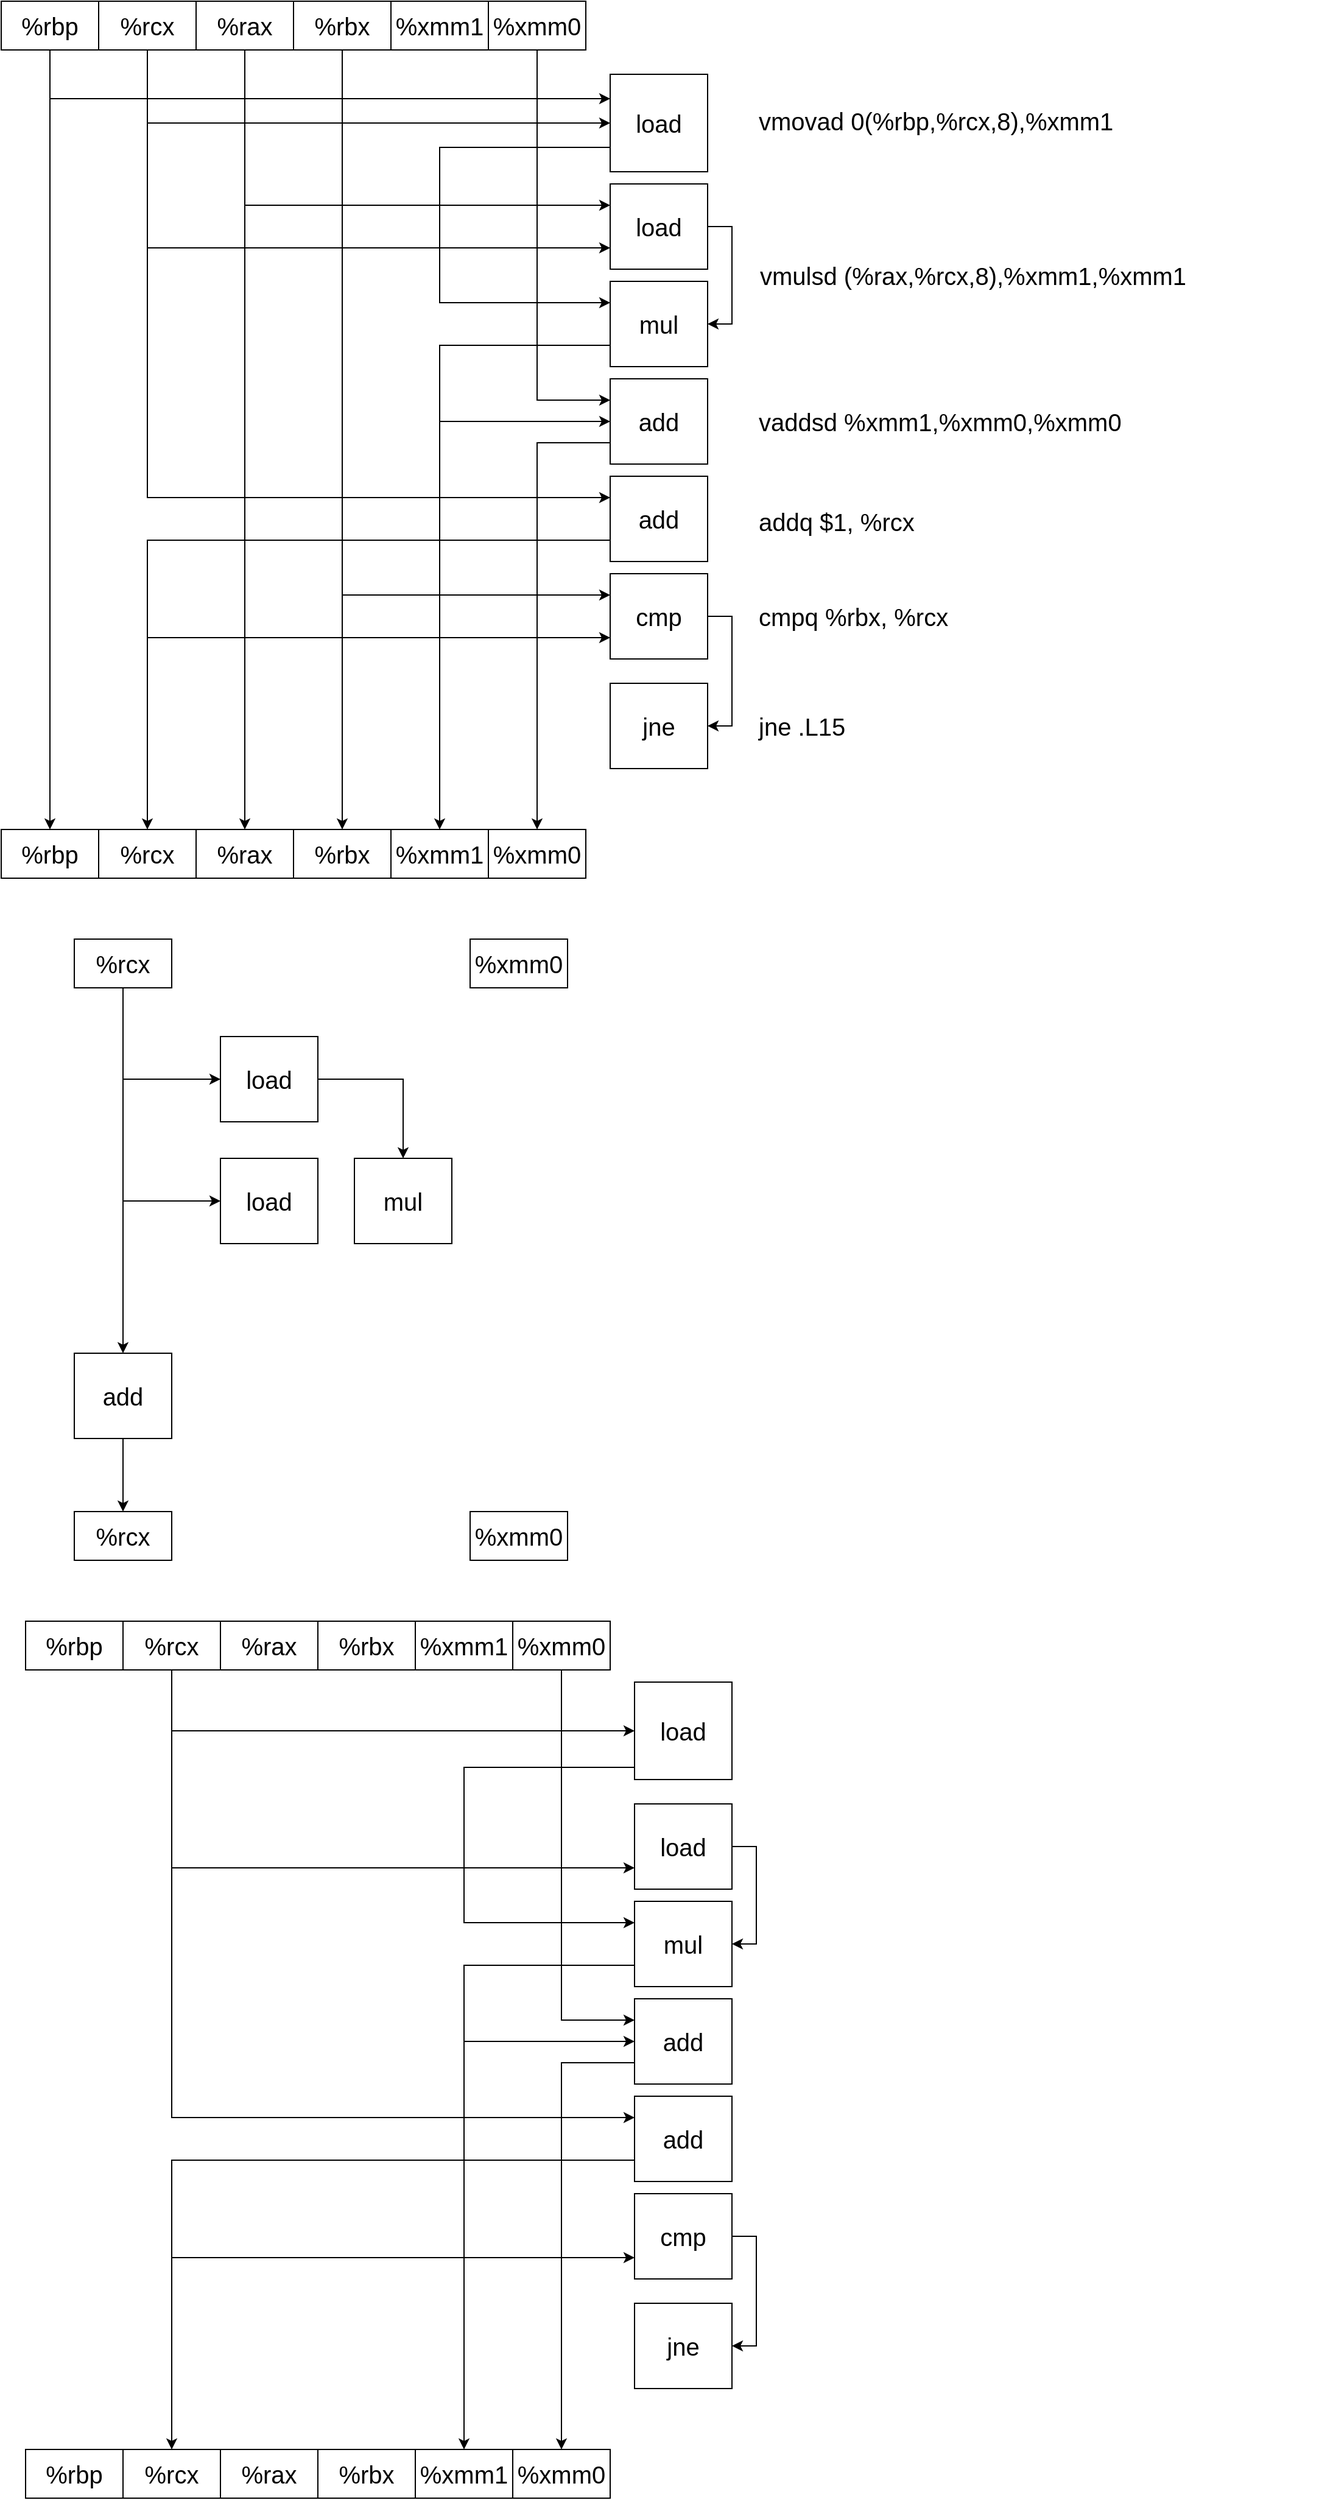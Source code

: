 <mxfile version="20.4.1" type="github">
  <diagram id="fulAj8bm6-tTNg_qQFgz" name="Page-1">
    <mxGraphModel dx="1002" dy="1277" grid="1" gridSize="10" guides="1" tooltips="1" connect="1" arrows="1" fold="1" page="1" pageScale="1" pageWidth="850" pageHeight="1100" math="0" shadow="0">
      <root>
        <mxCell id="0" />
        <mxCell id="1" parent="0" />
        <mxCell id="9gUpmdLU6GFoMHlMuonS-29" style="edgeStyle=orthogonalEdgeStyle;rounded=0;orthogonalLoop=1;jettySize=auto;html=1;exitX=0.5;exitY=1;exitDx=0;exitDy=0;entryX=0;entryY=0.25;entryDx=0;entryDy=0;fontSize=20;" edge="1" parent="1" source="9gUpmdLU6GFoMHlMuonS-1" target="9gUpmdLU6GFoMHlMuonS-7">
          <mxGeometry relative="1" as="geometry" />
        </mxCell>
        <mxCell id="9gUpmdLU6GFoMHlMuonS-57" style="edgeStyle=orthogonalEdgeStyle;rounded=0;orthogonalLoop=1;jettySize=auto;html=1;entryX=0.5;entryY=0;entryDx=0;entryDy=0;fontSize=20;" edge="1" parent="1" source="9gUpmdLU6GFoMHlMuonS-1" target="9gUpmdLU6GFoMHlMuonS-10">
          <mxGeometry relative="1" as="geometry" />
        </mxCell>
        <mxCell id="9gUpmdLU6GFoMHlMuonS-1" value="&lt;font style=&quot;font-size: 20px;&quot;&gt;%rbp&lt;/font&gt;" style="rounded=0;whiteSpace=wrap;html=1;" vertex="1" parent="1">
          <mxGeometry x="20" y="50" width="80" height="40" as="geometry" />
        </mxCell>
        <mxCell id="9gUpmdLU6GFoMHlMuonS-30" style="edgeStyle=orthogonalEdgeStyle;rounded=0;orthogonalLoop=1;jettySize=auto;html=1;exitX=0.5;exitY=1;exitDx=0;exitDy=0;entryX=0;entryY=0.5;entryDx=0;entryDy=0;fontSize=20;" edge="1" parent="1" source="9gUpmdLU6GFoMHlMuonS-2" target="9gUpmdLU6GFoMHlMuonS-7">
          <mxGeometry relative="1" as="geometry" />
        </mxCell>
        <mxCell id="9gUpmdLU6GFoMHlMuonS-37" style="edgeStyle=orthogonalEdgeStyle;rounded=0;orthogonalLoop=1;jettySize=auto;html=1;exitX=0.5;exitY=1;exitDx=0;exitDy=0;entryX=0;entryY=0.75;entryDx=0;entryDy=0;fontSize=20;" edge="1" parent="1" source="9gUpmdLU6GFoMHlMuonS-2" target="9gUpmdLU6GFoMHlMuonS-8">
          <mxGeometry relative="1" as="geometry" />
        </mxCell>
        <mxCell id="9gUpmdLU6GFoMHlMuonS-47" style="edgeStyle=orthogonalEdgeStyle;rounded=0;orthogonalLoop=1;jettySize=auto;html=1;exitX=0.5;exitY=1;exitDx=0;exitDy=0;entryX=0;entryY=0.25;entryDx=0;entryDy=0;fontSize=20;" edge="1" parent="1" source="9gUpmdLU6GFoMHlMuonS-2" target="9gUpmdLU6GFoMHlMuonS-46">
          <mxGeometry relative="1" as="geometry" />
        </mxCell>
        <mxCell id="9gUpmdLU6GFoMHlMuonS-2" value="&lt;font style=&quot;font-size: 20px;&quot;&gt;%rcx&lt;/font&gt;" style="rounded=0;whiteSpace=wrap;html=1;" vertex="1" parent="1">
          <mxGeometry x="100" y="50" width="80" height="40" as="geometry" />
        </mxCell>
        <mxCell id="9gUpmdLU6GFoMHlMuonS-36" style="edgeStyle=orthogonalEdgeStyle;rounded=0;orthogonalLoop=1;jettySize=auto;html=1;exitX=0.5;exitY=1;exitDx=0;exitDy=0;entryX=0;entryY=0.25;entryDx=0;entryDy=0;fontSize=20;" edge="1" parent="1" source="9gUpmdLU6GFoMHlMuonS-3" target="9gUpmdLU6GFoMHlMuonS-8">
          <mxGeometry relative="1" as="geometry" />
        </mxCell>
        <mxCell id="9gUpmdLU6GFoMHlMuonS-58" style="edgeStyle=orthogonalEdgeStyle;rounded=0;orthogonalLoop=1;jettySize=auto;html=1;entryX=0.5;entryY=0;entryDx=0;entryDy=0;fontSize=20;" edge="1" parent="1" source="9gUpmdLU6GFoMHlMuonS-3" target="9gUpmdLU6GFoMHlMuonS-12">
          <mxGeometry relative="1" as="geometry" />
        </mxCell>
        <mxCell id="9gUpmdLU6GFoMHlMuonS-3" value="&lt;font style=&quot;font-size: 20px;&quot;&gt;%rax&lt;/font&gt;" style="rounded=0;whiteSpace=wrap;html=1;" vertex="1" parent="1">
          <mxGeometry x="180" y="50" width="80" height="40" as="geometry" />
        </mxCell>
        <mxCell id="9gUpmdLU6GFoMHlMuonS-59" style="edgeStyle=orthogonalEdgeStyle;rounded=0;orthogonalLoop=1;jettySize=auto;html=1;entryX=0.5;entryY=0;entryDx=0;entryDy=0;fontSize=20;" edge="1" parent="1" source="9gUpmdLU6GFoMHlMuonS-4" target="9gUpmdLU6GFoMHlMuonS-13">
          <mxGeometry relative="1" as="geometry" />
        </mxCell>
        <mxCell id="9gUpmdLU6GFoMHlMuonS-72" style="edgeStyle=orthogonalEdgeStyle;rounded=0;orthogonalLoop=1;jettySize=auto;html=1;exitX=0.5;exitY=1;exitDx=0;exitDy=0;entryX=0;entryY=0.25;entryDx=0;entryDy=0;fontSize=20;" edge="1" parent="1" source="9gUpmdLU6GFoMHlMuonS-4" target="9gUpmdLU6GFoMHlMuonS-49">
          <mxGeometry relative="1" as="geometry" />
        </mxCell>
        <mxCell id="9gUpmdLU6GFoMHlMuonS-4" value="&lt;font style=&quot;font-size: 20px;&quot;&gt;%rbx&lt;/font&gt;" style="rounded=0;whiteSpace=wrap;html=1;" vertex="1" parent="1">
          <mxGeometry x="260" y="50" width="80" height="40" as="geometry" />
        </mxCell>
        <mxCell id="9gUpmdLU6GFoMHlMuonS-5" value="&lt;font style=&quot;font-size: 20px;&quot;&gt;%xmm1&lt;/font&gt;" style="rounded=0;whiteSpace=wrap;html=1;" vertex="1" parent="1">
          <mxGeometry x="340" y="50" width="80" height="40" as="geometry" />
        </mxCell>
        <mxCell id="9gUpmdLU6GFoMHlMuonS-64" style="edgeStyle=orthogonalEdgeStyle;rounded=0;orthogonalLoop=1;jettySize=auto;html=1;exitX=0.5;exitY=1;exitDx=0;exitDy=0;entryX=0;entryY=0.25;entryDx=0;entryDy=0;fontSize=20;" edge="1" parent="1" source="9gUpmdLU6GFoMHlMuonS-6" target="9gUpmdLU6GFoMHlMuonS-41">
          <mxGeometry relative="1" as="geometry" />
        </mxCell>
        <mxCell id="9gUpmdLU6GFoMHlMuonS-6" value="&lt;font style=&quot;font-size: 20px;&quot;&gt;%xmm0&lt;/font&gt;" style="rounded=0;whiteSpace=wrap;html=1;" vertex="1" parent="1">
          <mxGeometry x="420" y="50" width="80" height="40" as="geometry" />
        </mxCell>
        <mxCell id="9gUpmdLU6GFoMHlMuonS-32" style="edgeStyle=orthogonalEdgeStyle;rounded=0;orthogonalLoop=1;jettySize=auto;html=1;exitX=0;exitY=0.75;exitDx=0;exitDy=0;fontSize=20;entryX=0;entryY=0.25;entryDx=0;entryDy=0;" edge="1" parent="1" source="9gUpmdLU6GFoMHlMuonS-7" target="9gUpmdLU6GFoMHlMuonS-9">
          <mxGeometry relative="1" as="geometry">
            <Array as="points">
              <mxPoint x="380" y="170" />
              <mxPoint x="380" y="298" />
            </Array>
          </mxGeometry>
        </mxCell>
        <mxCell id="9gUpmdLU6GFoMHlMuonS-7" value="&lt;font style=&quot;font-size: 20px;&quot;&gt;load&lt;/font&gt;" style="rounded=0;whiteSpace=wrap;html=1;" vertex="1" parent="1">
          <mxGeometry x="520" y="110" width="80" height="80" as="geometry" />
        </mxCell>
        <mxCell id="9gUpmdLU6GFoMHlMuonS-38" style="edgeStyle=orthogonalEdgeStyle;rounded=0;orthogonalLoop=1;jettySize=auto;html=1;exitX=1;exitY=0.5;exitDx=0;exitDy=0;entryX=1;entryY=0.5;entryDx=0;entryDy=0;fontSize=20;" edge="1" parent="1" source="9gUpmdLU6GFoMHlMuonS-8" target="9gUpmdLU6GFoMHlMuonS-9">
          <mxGeometry relative="1" as="geometry" />
        </mxCell>
        <mxCell id="9gUpmdLU6GFoMHlMuonS-8" value="&lt;font style=&quot;font-size: 20px;&quot;&gt;load&lt;/font&gt;&lt;span style=&quot;color: rgba(0, 0, 0, 0); font-family: monospace; font-size: 0px; text-align: start;&quot;&gt;%3CmxGraphModel%3E%3Croot%3E%3CmxCell%20id%3D%220%22%2F%3E%3CmxCell%20id%3D%221%22%20parent%3D%220%22%2F%3E%3CmxCell%20id%3D%222%22%20value%3D%22%26lt%3Bfont%20style%3D%26quot%3Bfont-size%3A%2020px%3B%26quot%3B%26gt%3BLoad%26lt%3B%2Ffont%26gt%3B%22%20style%3D%22rounded%3D0%3BwhiteSpace%3Dwrap%3Bhtml%3D1%3B%22%20vertex%3D%221%22%20parent%3D%221%22%3E%3CmxGeometry%20x%3D%22500%22%20y%3D%22130%22%20width%3D%2280%22%20height%3D%22120%22%20as%3D%22geometry%22%2F%3E%3C%2FmxCell%3E%3C%2Froot%3E%3C%2FmxGraphModel%3E&lt;/span&gt;" style="rounded=0;whiteSpace=wrap;html=1;" vertex="1" parent="1">
          <mxGeometry x="520" y="200" width="80" height="70" as="geometry" />
        </mxCell>
        <mxCell id="9gUpmdLU6GFoMHlMuonS-63" style="edgeStyle=orthogonalEdgeStyle;rounded=0;orthogonalLoop=1;jettySize=auto;html=1;exitX=0;exitY=0.75;exitDx=0;exitDy=0;entryX=0;entryY=0.5;entryDx=0;entryDy=0;fontSize=20;" edge="1" parent="1" source="9gUpmdLU6GFoMHlMuonS-9" target="9gUpmdLU6GFoMHlMuonS-41">
          <mxGeometry relative="1" as="geometry">
            <Array as="points">
              <mxPoint x="380" y="333" />
              <mxPoint x="380" y="395" />
            </Array>
          </mxGeometry>
        </mxCell>
        <mxCell id="9gUpmdLU6GFoMHlMuonS-65" style="edgeStyle=orthogonalEdgeStyle;rounded=0;orthogonalLoop=1;jettySize=auto;html=1;exitX=0;exitY=0.75;exitDx=0;exitDy=0;entryX=0.5;entryY=0;entryDx=0;entryDy=0;fontSize=20;" edge="1" parent="1" source="9gUpmdLU6GFoMHlMuonS-9" target="9gUpmdLU6GFoMHlMuonS-14">
          <mxGeometry relative="1" as="geometry" />
        </mxCell>
        <mxCell id="9gUpmdLU6GFoMHlMuonS-9" value="&lt;span style=&quot;font-size: 20px;&quot;&gt;mul&lt;/span&gt;" style="rounded=0;whiteSpace=wrap;html=1;" vertex="1" parent="1">
          <mxGeometry x="520" y="280" width="80" height="70" as="geometry" />
        </mxCell>
        <mxCell id="9gUpmdLU6GFoMHlMuonS-10" value="&lt;font style=&quot;font-size: 20px;&quot;&gt;%rbp&lt;/font&gt;" style="rounded=0;whiteSpace=wrap;html=1;" vertex="1" parent="1">
          <mxGeometry x="20" y="730" width="80" height="40" as="geometry" />
        </mxCell>
        <mxCell id="9gUpmdLU6GFoMHlMuonS-11" value="&lt;font style=&quot;font-size: 20px;&quot;&gt;%rcx&lt;/font&gt;" style="rounded=0;whiteSpace=wrap;html=1;" vertex="1" parent="1">
          <mxGeometry x="100" y="730" width="80" height="40" as="geometry" />
        </mxCell>
        <mxCell id="9gUpmdLU6GFoMHlMuonS-12" value="&lt;font style=&quot;font-size: 20px;&quot;&gt;%rax&lt;/font&gt;" style="rounded=0;whiteSpace=wrap;html=1;" vertex="1" parent="1">
          <mxGeometry x="180" y="730" width="80" height="40" as="geometry" />
        </mxCell>
        <mxCell id="9gUpmdLU6GFoMHlMuonS-13" value="&lt;font style=&quot;font-size: 20px;&quot;&gt;%rbx&lt;/font&gt;" style="rounded=0;whiteSpace=wrap;html=1;" vertex="1" parent="1">
          <mxGeometry x="260" y="730" width="80" height="40" as="geometry" />
        </mxCell>
        <mxCell id="9gUpmdLU6GFoMHlMuonS-14" value="&lt;font style=&quot;font-size: 20px;&quot;&gt;%xmm1&lt;/font&gt;" style="rounded=0;whiteSpace=wrap;html=1;" vertex="1" parent="1">
          <mxGeometry x="340" y="730" width="80" height="40" as="geometry" />
        </mxCell>
        <mxCell id="9gUpmdLU6GFoMHlMuonS-15" value="&lt;font style=&quot;font-size: 20px;&quot;&gt;%xmm0&lt;/font&gt;" style="rounded=0;whiteSpace=wrap;html=1;" vertex="1" parent="1">
          <mxGeometry x="420" y="730" width="80" height="40" as="geometry" />
        </mxCell>
        <mxCell id="9gUpmdLU6GFoMHlMuonS-16" value="vmovad 0(%rbp,%rcx,8),%xmm1" style="text;html=1;strokeColor=none;fillColor=none;align=left;verticalAlign=middle;whiteSpace=wrap;rounded=0;fontSize=20;" vertex="1" parent="1">
          <mxGeometry x="640" y="133" width="460" height="30" as="geometry" />
        </mxCell>
        <mxCell id="9gUpmdLU6GFoMHlMuonS-19" value="&lt;span style=&quot;background-color: initial;&quot;&gt;vmulsd (%rax,%rcx,8),%xmm1,%xmm1&lt;/span&gt;" style="text;html=1;strokeColor=none;fillColor=none;align=left;verticalAlign=middle;whiteSpace=wrap;rounded=0;fontSize=20;" vertex="1" parent="1">
          <mxGeometry x="641" y="260" width="460" height="30" as="geometry" />
        </mxCell>
        <mxCell id="9gUpmdLU6GFoMHlMuonS-23" value="&lt;span style=&quot;background-color: initial;&quot;&gt;vaddsd %xmm1,%xmm0,%xmm0&lt;br&gt;&lt;/span&gt;" style="text;html=1;strokeColor=none;fillColor=none;align=left;verticalAlign=middle;whiteSpace=wrap;rounded=0;fontSize=20;" vertex="1" parent="1">
          <mxGeometry x="640" y="380" width="460" height="30" as="geometry" />
        </mxCell>
        <mxCell id="9gUpmdLU6GFoMHlMuonS-24" value="&lt;span style=&quot;background-color: initial;&quot;&gt;addq $1, %rcx&lt;/span&gt;" style="text;html=1;strokeColor=none;fillColor=none;align=left;verticalAlign=middle;whiteSpace=wrap;rounded=0;fontSize=20;" vertex="1" parent="1">
          <mxGeometry x="640" y="462" width="460" height="30" as="geometry" />
        </mxCell>
        <mxCell id="9gUpmdLU6GFoMHlMuonS-26" value="&lt;span style=&quot;background-color: initial;&quot;&gt;cmpq %rbx, %rcx&lt;br&gt;&lt;/span&gt;" style="text;html=1;strokeColor=none;fillColor=none;align=left;verticalAlign=middle;whiteSpace=wrap;rounded=0;fontSize=20;" vertex="1" parent="1">
          <mxGeometry x="640" y="540" width="460" height="30" as="geometry" />
        </mxCell>
        <mxCell id="9gUpmdLU6GFoMHlMuonS-28" value="&lt;span style=&quot;background-color: initial;&quot;&gt;jne .L15&lt;/span&gt;" style="text;html=1;strokeColor=none;fillColor=none;align=left;verticalAlign=middle;whiteSpace=wrap;rounded=0;fontSize=20;" vertex="1" parent="1">
          <mxGeometry x="640" y="630" width="460" height="30" as="geometry" />
        </mxCell>
        <mxCell id="9gUpmdLU6GFoMHlMuonS-45" style="edgeStyle=orthogonalEdgeStyle;rounded=0;orthogonalLoop=1;jettySize=auto;html=1;exitX=0;exitY=0.75;exitDx=0;exitDy=0;entryX=0.5;entryY=0;entryDx=0;entryDy=0;fontSize=20;" edge="1" parent="1" source="9gUpmdLU6GFoMHlMuonS-41" target="9gUpmdLU6GFoMHlMuonS-15">
          <mxGeometry relative="1" as="geometry" />
        </mxCell>
        <mxCell id="9gUpmdLU6GFoMHlMuonS-41" value="&lt;span style=&quot;font-size: 20px;&quot;&gt;add&lt;/span&gt;" style="rounded=0;whiteSpace=wrap;html=1;" vertex="1" parent="1">
          <mxGeometry x="520" y="360" width="80" height="70" as="geometry" />
        </mxCell>
        <mxCell id="9gUpmdLU6GFoMHlMuonS-48" style="edgeStyle=orthogonalEdgeStyle;rounded=0;orthogonalLoop=1;jettySize=auto;html=1;exitX=0;exitY=0.75;exitDx=0;exitDy=0;fontSize=20;" edge="1" parent="1" source="9gUpmdLU6GFoMHlMuonS-46" target="9gUpmdLU6GFoMHlMuonS-11">
          <mxGeometry relative="1" as="geometry" />
        </mxCell>
        <mxCell id="9gUpmdLU6GFoMHlMuonS-53" style="edgeStyle=orthogonalEdgeStyle;rounded=0;orthogonalLoop=1;jettySize=auto;html=1;exitX=0;exitY=0.75;exitDx=0;exitDy=0;entryX=0;entryY=0.75;entryDx=0;entryDy=0;fontSize=20;" edge="1" parent="1" source="9gUpmdLU6GFoMHlMuonS-46" target="9gUpmdLU6GFoMHlMuonS-49">
          <mxGeometry relative="1" as="geometry">
            <Array as="points">
              <mxPoint x="140" y="493" />
              <mxPoint x="140" y="573" />
            </Array>
          </mxGeometry>
        </mxCell>
        <mxCell id="9gUpmdLU6GFoMHlMuonS-46" value="&lt;span style=&quot;font-size: 20px;&quot;&gt;add&lt;/span&gt;" style="rounded=0;whiteSpace=wrap;html=1;" vertex="1" parent="1">
          <mxGeometry x="520" y="440" width="80" height="70" as="geometry" />
        </mxCell>
        <mxCell id="9gUpmdLU6GFoMHlMuonS-56" style="edgeStyle=orthogonalEdgeStyle;rounded=0;orthogonalLoop=1;jettySize=auto;html=1;exitX=1;exitY=0.5;exitDx=0;exitDy=0;entryX=1;entryY=0.5;entryDx=0;entryDy=0;fontSize=20;" edge="1" parent="1" source="9gUpmdLU6GFoMHlMuonS-49" target="9gUpmdLU6GFoMHlMuonS-54">
          <mxGeometry relative="1" as="geometry" />
        </mxCell>
        <mxCell id="9gUpmdLU6GFoMHlMuonS-49" value="&lt;span style=&quot;font-size: 20px;&quot;&gt;cmp&lt;/span&gt;" style="rounded=0;whiteSpace=wrap;html=1;" vertex="1" parent="1">
          <mxGeometry x="520" y="520" width="80" height="70" as="geometry" />
        </mxCell>
        <mxCell id="9gUpmdLU6GFoMHlMuonS-54" value="&lt;span style=&quot;font-size: 20px;&quot;&gt;jne&lt;/span&gt;" style="rounded=0;whiteSpace=wrap;html=1;" vertex="1" parent="1">
          <mxGeometry x="520" y="610" width="80" height="70" as="geometry" />
        </mxCell>
        <mxCell id="9gUpmdLU6GFoMHlMuonS-82" style="edgeStyle=orthogonalEdgeStyle;rounded=0;orthogonalLoop=1;jettySize=auto;html=1;exitX=0.5;exitY=1;exitDx=0;exitDy=0;entryX=0.5;entryY=0;entryDx=0;entryDy=0;fontSize=20;" edge="1" parent="1" source="9gUpmdLU6GFoMHlMuonS-73" target="9gUpmdLU6GFoMHlMuonS-81">
          <mxGeometry relative="1" as="geometry" />
        </mxCell>
        <mxCell id="9gUpmdLU6GFoMHlMuonS-84" style="edgeStyle=orthogonalEdgeStyle;rounded=0;orthogonalLoop=1;jettySize=auto;html=1;exitX=0.5;exitY=1;exitDx=0;exitDy=0;entryX=0;entryY=0.5;entryDx=0;entryDy=0;fontSize=20;" edge="1" parent="1" source="9gUpmdLU6GFoMHlMuonS-73" target="9gUpmdLU6GFoMHlMuonS-75">
          <mxGeometry relative="1" as="geometry" />
        </mxCell>
        <mxCell id="9gUpmdLU6GFoMHlMuonS-126" style="edgeStyle=orthogonalEdgeStyle;rounded=0;orthogonalLoop=1;jettySize=auto;html=1;exitX=0.5;exitY=1;exitDx=0;exitDy=0;entryX=0;entryY=0.5;entryDx=0;entryDy=0;fontSize=20;" edge="1" parent="1" source="9gUpmdLU6GFoMHlMuonS-73" target="9gUpmdLU6GFoMHlMuonS-125">
          <mxGeometry relative="1" as="geometry" />
        </mxCell>
        <mxCell id="9gUpmdLU6GFoMHlMuonS-73" value="&lt;font style=&quot;font-size: 20px;&quot;&gt;%rcx&lt;/font&gt;" style="rounded=0;whiteSpace=wrap;html=1;" vertex="1" parent="1">
          <mxGeometry x="80" y="820" width="80" height="40" as="geometry" />
        </mxCell>
        <mxCell id="9gUpmdLU6GFoMHlMuonS-74" value="&lt;font style=&quot;font-size: 20px;&quot;&gt;%xmm0&lt;/font&gt;" style="rounded=0;whiteSpace=wrap;html=1;" vertex="1" parent="1">
          <mxGeometry x="405" y="820" width="80" height="40" as="geometry" />
        </mxCell>
        <mxCell id="9gUpmdLU6GFoMHlMuonS-86" value="" style="edgeStyle=orthogonalEdgeStyle;rounded=0;orthogonalLoop=1;jettySize=auto;html=1;fontSize=20;" edge="1" parent="1" source="9gUpmdLU6GFoMHlMuonS-75" target="9gUpmdLU6GFoMHlMuonS-85">
          <mxGeometry relative="1" as="geometry" />
        </mxCell>
        <mxCell id="9gUpmdLU6GFoMHlMuonS-75" value="&lt;font style=&quot;font-size: 20px;&quot;&gt;load&lt;/font&gt;&lt;span style=&quot;color: rgba(0, 0, 0, 0); font-family: monospace; font-size: 0px; text-align: start;&quot;&gt;%3CmxGraphModel%3E%3Croot%3E%3CmxCell%20id%3D%220%22%2F%3E%3CmxCell%20id%3D%221%22%20parent%3D%220%22%2F%3E%3CmxCell%20id%3D%222%22%20value%3D%22%26lt%3Bfont%20style%3D%26quot%3Bfont-size%3A%2020px%3B%26quot%3B%26gt%3BLoad%26lt%3B%2Ffont%26gt%3B%22%20style%3D%22rounded%3D0%3BwhiteSpace%3Dwrap%3Bhtml%3D1%3B%22%20vertex%3D%221%22%20parent%3D%221%22%3E%3CmxGeometry%20x%3D%22500%22%20y%3D%22130%22%20width%3D%2280%22%20height%3D%22120%22%20as%3D%22geometry%22%2F%3E%3C%2FmxCell%3E%3C%2Froot%3E%3C%2FmxGraphModel%3E&lt;/span&gt;" style="rounded=0;whiteSpace=wrap;html=1;" vertex="1" parent="1">
          <mxGeometry x="200" y="900" width="80" height="70" as="geometry" />
        </mxCell>
        <mxCell id="9gUpmdLU6GFoMHlMuonS-79" value="&lt;font style=&quot;font-size: 20px;&quot;&gt;%rcx&lt;/font&gt;" style="rounded=0;whiteSpace=wrap;html=1;" vertex="1" parent="1">
          <mxGeometry x="80" y="1290" width="80" height="40" as="geometry" />
        </mxCell>
        <mxCell id="9gUpmdLU6GFoMHlMuonS-80" value="&lt;font style=&quot;font-size: 20px;&quot;&gt;%xmm0&lt;/font&gt;" style="rounded=0;whiteSpace=wrap;html=1;" vertex="1" parent="1">
          <mxGeometry x="405" y="1290" width="80" height="40" as="geometry" />
        </mxCell>
        <mxCell id="9gUpmdLU6GFoMHlMuonS-83" value="" style="edgeStyle=orthogonalEdgeStyle;rounded=0;orthogonalLoop=1;jettySize=auto;html=1;fontSize=20;" edge="1" parent="1" source="9gUpmdLU6GFoMHlMuonS-81" target="9gUpmdLU6GFoMHlMuonS-79">
          <mxGeometry relative="1" as="geometry" />
        </mxCell>
        <mxCell id="9gUpmdLU6GFoMHlMuonS-81" value="&lt;span style=&quot;font-size: 20px;&quot;&gt;add&lt;/span&gt;" style="rounded=0;whiteSpace=wrap;html=1;" vertex="1" parent="1">
          <mxGeometry x="80" y="1160" width="80" height="70" as="geometry" />
        </mxCell>
        <mxCell id="9gUpmdLU6GFoMHlMuonS-85" value="&lt;span style=&quot;font-size: 20px;&quot;&gt;mul&lt;/span&gt;" style="rounded=0;whiteSpace=wrap;html=1;" vertex="1" parent="1">
          <mxGeometry x="310" y="1000" width="80" height="70" as="geometry" />
        </mxCell>
        <mxCell id="9gUpmdLU6GFoMHlMuonS-89" value="&lt;font style=&quot;font-size: 20px;&quot;&gt;%rbp&lt;/font&gt;" style="rounded=0;whiteSpace=wrap;html=1;" vertex="1" parent="1">
          <mxGeometry x="40" y="1380" width="80" height="40" as="geometry" />
        </mxCell>
        <mxCell id="9gUpmdLU6GFoMHlMuonS-90" style="edgeStyle=orthogonalEdgeStyle;rounded=0;orthogonalLoop=1;jettySize=auto;html=1;exitX=0.5;exitY=1;exitDx=0;exitDy=0;entryX=0;entryY=0.5;entryDx=0;entryDy=0;fontSize=20;" edge="1" parent="1" source="9gUpmdLU6GFoMHlMuonS-93" target="9gUpmdLU6GFoMHlMuonS-104">
          <mxGeometry relative="1" as="geometry" />
        </mxCell>
        <mxCell id="9gUpmdLU6GFoMHlMuonS-91" style="edgeStyle=orthogonalEdgeStyle;rounded=0;orthogonalLoop=1;jettySize=auto;html=1;exitX=0.5;exitY=1;exitDx=0;exitDy=0;entryX=0;entryY=0.75;entryDx=0;entryDy=0;fontSize=20;" edge="1" parent="1" source="9gUpmdLU6GFoMHlMuonS-93" target="9gUpmdLU6GFoMHlMuonS-106">
          <mxGeometry relative="1" as="geometry" />
        </mxCell>
        <mxCell id="9gUpmdLU6GFoMHlMuonS-92" style="edgeStyle=orthogonalEdgeStyle;rounded=0;orthogonalLoop=1;jettySize=auto;html=1;exitX=0.5;exitY=1;exitDx=0;exitDy=0;entryX=0;entryY=0.25;entryDx=0;entryDy=0;fontSize=20;" edge="1" parent="1" source="9gUpmdLU6GFoMHlMuonS-93" target="9gUpmdLU6GFoMHlMuonS-120">
          <mxGeometry relative="1" as="geometry" />
        </mxCell>
        <mxCell id="9gUpmdLU6GFoMHlMuonS-93" value="&lt;font style=&quot;font-size: 20px;&quot;&gt;%rcx&lt;/font&gt;" style="rounded=0;whiteSpace=wrap;html=1;" vertex="1" parent="1">
          <mxGeometry x="120" y="1380" width="80" height="40" as="geometry" />
        </mxCell>
        <mxCell id="9gUpmdLU6GFoMHlMuonS-96" value="&lt;font style=&quot;font-size: 20px;&quot;&gt;%rax&lt;/font&gt;" style="rounded=0;whiteSpace=wrap;html=1;" vertex="1" parent="1">
          <mxGeometry x="200" y="1380" width="80" height="40" as="geometry" />
        </mxCell>
        <mxCell id="9gUpmdLU6GFoMHlMuonS-99" value="&lt;font style=&quot;font-size: 20px;&quot;&gt;%rbx&lt;/font&gt;" style="rounded=0;whiteSpace=wrap;html=1;" vertex="1" parent="1">
          <mxGeometry x="280" y="1380" width="80" height="40" as="geometry" />
        </mxCell>
        <mxCell id="9gUpmdLU6GFoMHlMuonS-100" value="&lt;font style=&quot;font-size: 20px;&quot;&gt;%xmm1&lt;/font&gt;" style="rounded=0;whiteSpace=wrap;html=1;" vertex="1" parent="1">
          <mxGeometry x="360" y="1380" width="80" height="40" as="geometry" />
        </mxCell>
        <mxCell id="9gUpmdLU6GFoMHlMuonS-101" style="edgeStyle=orthogonalEdgeStyle;rounded=0;orthogonalLoop=1;jettySize=auto;html=1;exitX=0.5;exitY=1;exitDx=0;exitDy=0;entryX=0;entryY=0.25;entryDx=0;entryDy=0;fontSize=20;" edge="1" parent="1" source="9gUpmdLU6GFoMHlMuonS-102" target="9gUpmdLU6GFoMHlMuonS-117">
          <mxGeometry relative="1" as="geometry" />
        </mxCell>
        <mxCell id="9gUpmdLU6GFoMHlMuonS-102" value="&lt;font style=&quot;font-size: 20px;&quot;&gt;%xmm0&lt;/font&gt;" style="rounded=0;whiteSpace=wrap;html=1;" vertex="1" parent="1">
          <mxGeometry x="440" y="1380" width="80" height="40" as="geometry" />
        </mxCell>
        <mxCell id="9gUpmdLU6GFoMHlMuonS-103" style="edgeStyle=orthogonalEdgeStyle;rounded=0;orthogonalLoop=1;jettySize=auto;html=1;exitX=0;exitY=0.75;exitDx=0;exitDy=0;fontSize=20;entryX=0;entryY=0.25;entryDx=0;entryDy=0;" edge="1" parent="1" source="9gUpmdLU6GFoMHlMuonS-104" target="9gUpmdLU6GFoMHlMuonS-109">
          <mxGeometry relative="1" as="geometry">
            <Array as="points">
              <mxPoint x="400" y="1500" />
              <mxPoint x="400" y="1628" />
            </Array>
          </mxGeometry>
        </mxCell>
        <mxCell id="9gUpmdLU6GFoMHlMuonS-104" value="&lt;font style=&quot;font-size: 20px;&quot;&gt;load&lt;/font&gt;" style="rounded=0;whiteSpace=wrap;html=1;" vertex="1" parent="1">
          <mxGeometry x="540" y="1430" width="80" height="80" as="geometry" />
        </mxCell>
        <mxCell id="9gUpmdLU6GFoMHlMuonS-105" style="edgeStyle=orthogonalEdgeStyle;rounded=0;orthogonalLoop=1;jettySize=auto;html=1;exitX=1;exitY=0.5;exitDx=0;exitDy=0;entryX=1;entryY=0.5;entryDx=0;entryDy=0;fontSize=20;" edge="1" parent="1" source="9gUpmdLU6GFoMHlMuonS-106" target="9gUpmdLU6GFoMHlMuonS-109">
          <mxGeometry relative="1" as="geometry" />
        </mxCell>
        <mxCell id="9gUpmdLU6GFoMHlMuonS-106" value="&lt;font style=&quot;font-size: 20px;&quot;&gt;load&lt;/font&gt;&lt;span style=&quot;color: rgba(0, 0, 0, 0); font-family: monospace; font-size: 0px; text-align: start;&quot;&gt;%3CmxGraphModel%3E%3Croot%3E%3CmxCell%20id%3D%220%22%2F%3E%3CmxCell%20id%3D%221%22%20parent%3D%220%22%2F%3E%3CmxCell%20id%3D%222%22%20value%3D%22%26lt%3Bfont%20style%3D%26quot%3Bfont-size%3A%2020px%3B%26quot%3B%26gt%3BLoad%26lt%3B%2Ffont%26gt%3B%22%20style%3D%22rounded%3D0%3BwhiteSpace%3Dwrap%3Bhtml%3D1%3B%22%20vertex%3D%221%22%20parent%3D%221%22%3E%3CmxGeometry%20x%3D%22500%22%20y%3D%22130%22%20width%3D%2280%22%20height%3D%22120%22%20as%3D%22geometry%22%2F%3E%3C%2FmxCell%3E%3C%2Froot%3E%3C%2FmxGraphModel%3E&lt;/span&gt;" style="rounded=0;whiteSpace=wrap;html=1;" vertex="1" parent="1">
          <mxGeometry x="540" y="1530" width="80" height="70" as="geometry" />
        </mxCell>
        <mxCell id="9gUpmdLU6GFoMHlMuonS-107" style="edgeStyle=orthogonalEdgeStyle;rounded=0;orthogonalLoop=1;jettySize=auto;html=1;exitX=0;exitY=0.75;exitDx=0;exitDy=0;entryX=0;entryY=0.5;entryDx=0;entryDy=0;fontSize=20;" edge="1" parent="1" source="9gUpmdLU6GFoMHlMuonS-109" target="9gUpmdLU6GFoMHlMuonS-117">
          <mxGeometry relative="1" as="geometry">
            <Array as="points">
              <mxPoint x="400" y="1663" />
              <mxPoint x="400" y="1725" />
            </Array>
          </mxGeometry>
        </mxCell>
        <mxCell id="9gUpmdLU6GFoMHlMuonS-108" style="edgeStyle=orthogonalEdgeStyle;rounded=0;orthogonalLoop=1;jettySize=auto;html=1;exitX=0;exitY=0.75;exitDx=0;exitDy=0;entryX=0.5;entryY=0;entryDx=0;entryDy=0;fontSize=20;" edge="1" parent="1" source="9gUpmdLU6GFoMHlMuonS-109" target="9gUpmdLU6GFoMHlMuonS-114">
          <mxGeometry relative="1" as="geometry" />
        </mxCell>
        <mxCell id="9gUpmdLU6GFoMHlMuonS-109" value="&lt;span style=&quot;font-size: 20px;&quot;&gt;mul&lt;/span&gt;" style="rounded=0;whiteSpace=wrap;html=1;" vertex="1" parent="1">
          <mxGeometry x="540" y="1610" width="80" height="70" as="geometry" />
        </mxCell>
        <mxCell id="9gUpmdLU6GFoMHlMuonS-110" value="&lt;font style=&quot;font-size: 20px;&quot;&gt;%rbp&lt;/font&gt;" style="rounded=0;whiteSpace=wrap;html=1;" vertex="1" parent="1">
          <mxGeometry x="40" y="2060" width="80" height="40" as="geometry" />
        </mxCell>
        <mxCell id="9gUpmdLU6GFoMHlMuonS-111" value="&lt;font style=&quot;font-size: 20px;&quot;&gt;%rcx&lt;/font&gt;" style="rounded=0;whiteSpace=wrap;html=1;" vertex="1" parent="1">
          <mxGeometry x="120" y="2060" width="80" height="40" as="geometry" />
        </mxCell>
        <mxCell id="9gUpmdLU6GFoMHlMuonS-112" value="&lt;font style=&quot;font-size: 20px;&quot;&gt;%rax&lt;/font&gt;" style="rounded=0;whiteSpace=wrap;html=1;" vertex="1" parent="1">
          <mxGeometry x="200" y="2060" width="80" height="40" as="geometry" />
        </mxCell>
        <mxCell id="9gUpmdLU6GFoMHlMuonS-113" value="&lt;font style=&quot;font-size: 20px;&quot;&gt;%rbx&lt;/font&gt;" style="rounded=0;whiteSpace=wrap;html=1;" vertex="1" parent="1">
          <mxGeometry x="280" y="2060" width="80" height="40" as="geometry" />
        </mxCell>
        <mxCell id="9gUpmdLU6GFoMHlMuonS-114" value="&lt;font style=&quot;font-size: 20px;&quot;&gt;%xmm1&lt;/font&gt;" style="rounded=0;whiteSpace=wrap;html=1;" vertex="1" parent="1">
          <mxGeometry x="360" y="2060" width="80" height="40" as="geometry" />
        </mxCell>
        <mxCell id="9gUpmdLU6GFoMHlMuonS-115" value="&lt;font style=&quot;font-size: 20px;&quot;&gt;%xmm0&lt;/font&gt;" style="rounded=0;whiteSpace=wrap;html=1;" vertex="1" parent="1">
          <mxGeometry x="440" y="2060" width="80" height="40" as="geometry" />
        </mxCell>
        <mxCell id="9gUpmdLU6GFoMHlMuonS-116" style="edgeStyle=orthogonalEdgeStyle;rounded=0;orthogonalLoop=1;jettySize=auto;html=1;exitX=0;exitY=0.75;exitDx=0;exitDy=0;entryX=0.5;entryY=0;entryDx=0;entryDy=0;fontSize=20;" edge="1" parent="1" source="9gUpmdLU6GFoMHlMuonS-117" target="9gUpmdLU6GFoMHlMuonS-115">
          <mxGeometry relative="1" as="geometry" />
        </mxCell>
        <mxCell id="9gUpmdLU6GFoMHlMuonS-117" value="&lt;span style=&quot;font-size: 20px;&quot;&gt;add&lt;/span&gt;" style="rounded=0;whiteSpace=wrap;html=1;" vertex="1" parent="1">
          <mxGeometry x="540" y="1690" width="80" height="70" as="geometry" />
        </mxCell>
        <mxCell id="9gUpmdLU6GFoMHlMuonS-118" style="edgeStyle=orthogonalEdgeStyle;rounded=0;orthogonalLoop=1;jettySize=auto;html=1;exitX=0;exitY=0.75;exitDx=0;exitDy=0;fontSize=20;" edge="1" parent="1" source="9gUpmdLU6GFoMHlMuonS-120" target="9gUpmdLU6GFoMHlMuonS-111">
          <mxGeometry relative="1" as="geometry" />
        </mxCell>
        <mxCell id="9gUpmdLU6GFoMHlMuonS-119" style="edgeStyle=orthogonalEdgeStyle;rounded=0;orthogonalLoop=1;jettySize=auto;html=1;exitX=0;exitY=0.75;exitDx=0;exitDy=0;entryX=0;entryY=0.75;entryDx=0;entryDy=0;fontSize=20;" edge="1" parent="1" source="9gUpmdLU6GFoMHlMuonS-120" target="9gUpmdLU6GFoMHlMuonS-122">
          <mxGeometry relative="1" as="geometry">
            <Array as="points">
              <mxPoint x="160" y="1823" />
              <mxPoint x="160" y="1903" />
            </Array>
          </mxGeometry>
        </mxCell>
        <mxCell id="9gUpmdLU6GFoMHlMuonS-120" value="&lt;span style=&quot;font-size: 20px;&quot;&gt;add&lt;/span&gt;" style="rounded=0;whiteSpace=wrap;html=1;" vertex="1" parent="1">
          <mxGeometry x="540" y="1770" width="80" height="70" as="geometry" />
        </mxCell>
        <mxCell id="9gUpmdLU6GFoMHlMuonS-121" style="edgeStyle=orthogonalEdgeStyle;rounded=0;orthogonalLoop=1;jettySize=auto;html=1;exitX=1;exitY=0.5;exitDx=0;exitDy=0;entryX=1;entryY=0.5;entryDx=0;entryDy=0;fontSize=20;" edge="1" parent="1" source="9gUpmdLU6GFoMHlMuonS-122" target="9gUpmdLU6GFoMHlMuonS-123">
          <mxGeometry relative="1" as="geometry" />
        </mxCell>
        <mxCell id="9gUpmdLU6GFoMHlMuonS-122" value="&lt;span style=&quot;font-size: 20px;&quot;&gt;cmp&lt;/span&gt;" style="rounded=0;whiteSpace=wrap;html=1;" vertex="1" parent="1">
          <mxGeometry x="540" y="1850" width="80" height="70" as="geometry" />
        </mxCell>
        <mxCell id="9gUpmdLU6GFoMHlMuonS-123" value="&lt;span style=&quot;font-size: 20px;&quot;&gt;jne&lt;/span&gt;" style="rounded=0;whiteSpace=wrap;html=1;" vertex="1" parent="1">
          <mxGeometry x="540" y="1940" width="80" height="70" as="geometry" />
        </mxCell>
        <mxCell id="9gUpmdLU6GFoMHlMuonS-125" value="&lt;font style=&quot;font-size: 20px;&quot;&gt;load&lt;/font&gt;&lt;span style=&quot;color: rgba(0, 0, 0, 0); font-family: monospace; font-size: 0px; text-align: start;&quot;&gt;%3CmxGraphModel%3E%3Croot%3E%3CmxCell%20id%3D%220%22%2F%3E%3CmxCell%20id%3D%221%22%20parent%3D%220%22%2F%3E%3CmxCell%20id%3D%222%22%20value%3D%22%26lt%3Bfont%20style%3D%26quot%3Bfont-size%3A%2020px%3B%26quot%3B%26gt%3BLoad%26lt%3B%2Ffont%26gt%3B%22%20style%3D%22rounded%3D0%3BwhiteSpace%3Dwrap%3Bhtml%3D1%3B%22%20vertex%3D%221%22%20parent%3D%221%22%3E%3CmxGeometry%20x%3D%22500%22%20y%3D%22130%22%20width%3D%2280%22%20height%3D%22120%22%20as%3D%22geometry%22%2F%3E%3C%2FmxCell%3E%3C%2Froot%3E%3C%2FmxGraphModel%3E&lt;/span&gt;" style="rounded=0;whiteSpace=wrap;html=1;" vertex="1" parent="1">
          <mxGeometry x="200" y="1000" width="80" height="70" as="geometry" />
        </mxCell>
      </root>
    </mxGraphModel>
  </diagram>
</mxfile>
